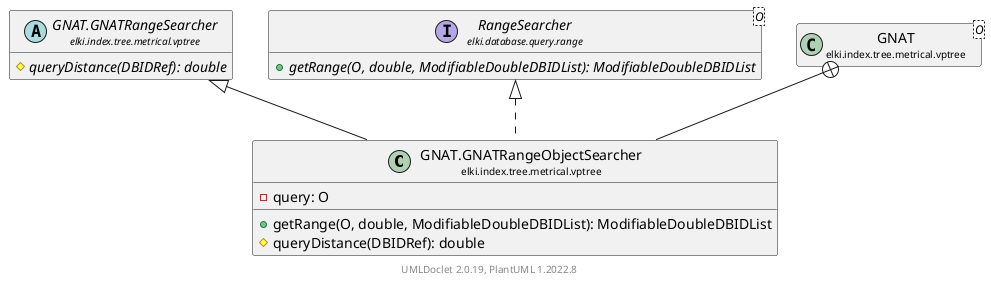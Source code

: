 @startuml
    remove .*\.(Instance|Par|Parameterizer|Factory)$
    set namespaceSeparator none
    hide empty fields
    hide empty methods

    class "<size:14>GNAT.GNATRangeObjectSearcher\n<size:10>elki.index.tree.metrical.vptree" as elki.index.tree.metrical.vptree.GNAT.GNATRangeObjectSearcher [[GNAT.GNATRangeObjectSearcher.html]] {
        -query: O
        +getRange(O, double, ModifiableDoubleDBIDList): ModifiableDoubleDBIDList
        #queryDistance(DBIDRef): double
    }

    abstract class "<size:14>GNAT.GNATRangeSearcher\n<size:10>elki.index.tree.metrical.vptree" as elki.index.tree.metrical.vptree.GNAT.GNATRangeSearcher [[GNAT.GNATRangeSearcher.html]] {
        {abstract} #queryDistance(DBIDRef): double
    }
    interface "<size:14>RangeSearcher\n<size:10>elki.database.query.range" as elki.database.query.range.RangeSearcher<O> [[../../../../database/query/range/RangeSearcher.html]] {
        {abstract} +getRange(O, double, ModifiableDoubleDBIDList): ModifiableDoubleDBIDList
    }
    class "<size:14>GNAT\n<size:10>elki.index.tree.metrical.vptree" as elki.index.tree.metrical.vptree.GNAT<O> [[GNAT.html]]

    elki.index.tree.metrical.vptree.GNAT.GNATRangeSearcher <|-- elki.index.tree.metrical.vptree.GNAT.GNATRangeObjectSearcher
    elki.database.query.range.RangeSearcher <|.. elki.index.tree.metrical.vptree.GNAT.GNATRangeObjectSearcher
    elki.index.tree.metrical.vptree.GNAT +-- elki.index.tree.metrical.vptree.GNAT.GNATRangeObjectSearcher

    center footer UMLDoclet 2.0.19, PlantUML 1.2022.8
@enduml
